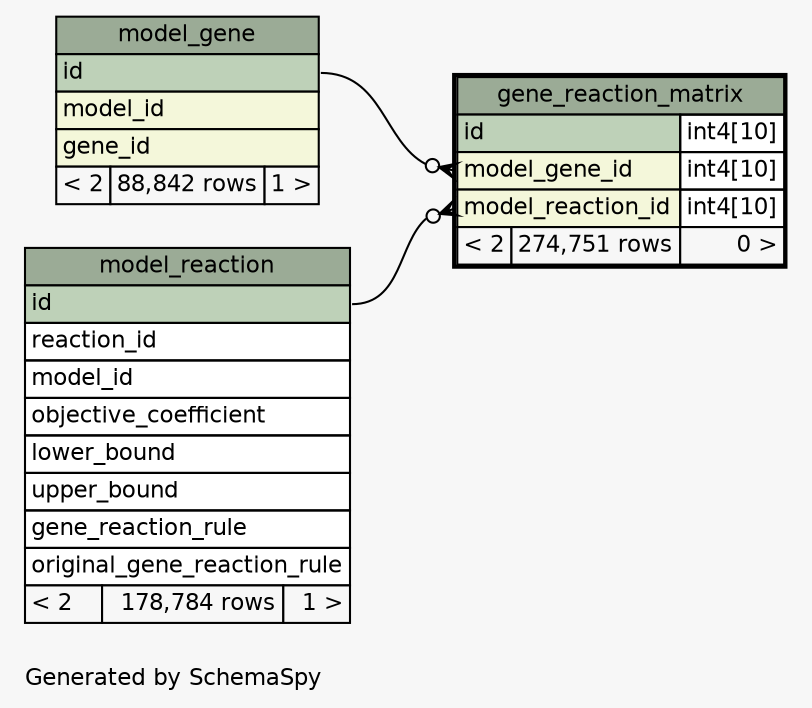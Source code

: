 // dot 2.38.0 on Mac OS X 10.10.3
// SchemaSpy rev 590
digraph "oneDegreeRelationshipsDiagram" {
  graph [
    rankdir="RL"
    bgcolor="#f7f7f7"
    label="\nGenerated by SchemaSpy"
    labeljust="l"
    nodesep="0.18"
    ranksep="0.46"
    fontname="Helvetica"
    fontsize="11"
  ];
  node [
    fontname="Helvetica"
    fontsize="11"
    shape="plaintext"
  ];
  edge [
    arrowsize="0.8"
  ];
  "gene_reaction_matrix":"model_gene_id":w -> "model_gene":"id":e [arrowhead=none dir=back arrowtail=crowodot];
  "gene_reaction_matrix":"model_reaction_id":w -> "model_reaction":"id":e [arrowhead=none dir=back arrowtail=crowodot];
  "gene_reaction_matrix" [
    label=<
    <TABLE BORDER="2" CELLBORDER="1" CELLSPACING="0" BGCOLOR="#ffffff">
      <TR><TD COLSPAN="3" BGCOLOR="#9bab96" ALIGN="CENTER">gene_reaction_matrix</TD></TR>
      <TR><TD PORT="id" COLSPAN="2" BGCOLOR="#bed1b8" ALIGN="LEFT">id</TD><TD PORT="id.type" ALIGN="LEFT">int4[10]</TD></TR>
      <TR><TD PORT="model_gene_id" COLSPAN="2" BGCOLOR="#f4f7da" ALIGN="LEFT">model_gene_id</TD><TD PORT="model_gene_id.type" ALIGN="LEFT">int4[10]</TD></TR>
      <TR><TD PORT="model_reaction_id" COLSPAN="2" BGCOLOR="#f4f7da" ALIGN="LEFT">model_reaction_id</TD><TD PORT="model_reaction_id.type" ALIGN="LEFT">int4[10]</TD></TR>
      <TR><TD ALIGN="LEFT" BGCOLOR="#f7f7f7">&lt; 2</TD><TD ALIGN="RIGHT" BGCOLOR="#f7f7f7">274,751 rows</TD><TD ALIGN="RIGHT" BGCOLOR="#f7f7f7">0 &gt;</TD></TR>
    </TABLE>>
    URL="gene_reaction_matrix.html"
    tooltip="gene_reaction_matrix"
  ];
  "model_gene" [
    label=<
    <TABLE BORDER="0" CELLBORDER="1" CELLSPACING="0" BGCOLOR="#ffffff">
      <TR><TD COLSPAN="3" BGCOLOR="#9bab96" ALIGN="CENTER">model_gene</TD></TR>
      <TR><TD PORT="id" COLSPAN="3" BGCOLOR="#bed1b8" ALIGN="LEFT">id</TD></TR>
      <TR><TD PORT="model_id" COLSPAN="3" BGCOLOR="#f4f7da" ALIGN="LEFT">model_id</TD></TR>
      <TR><TD PORT="gene_id" COLSPAN="3" BGCOLOR="#f4f7da" ALIGN="LEFT">gene_id</TD></TR>
      <TR><TD ALIGN="LEFT" BGCOLOR="#f7f7f7">&lt; 2</TD><TD ALIGN="RIGHT" BGCOLOR="#f7f7f7">88,842 rows</TD><TD ALIGN="RIGHT" BGCOLOR="#f7f7f7">1 &gt;</TD></TR>
    </TABLE>>
    URL="model_gene.html"
    tooltip="model_gene"
  ];
  "model_reaction" [
    label=<
    <TABLE BORDER="0" CELLBORDER="1" CELLSPACING="0" BGCOLOR="#ffffff">
      <TR><TD COLSPAN="3" BGCOLOR="#9bab96" ALIGN="CENTER">model_reaction</TD></TR>
      <TR><TD PORT="id" COLSPAN="3" BGCOLOR="#bed1b8" ALIGN="LEFT">id</TD></TR>
      <TR><TD PORT="reaction_id" COLSPAN="3" ALIGN="LEFT">reaction_id</TD></TR>
      <TR><TD PORT="model_id" COLSPAN="3" ALIGN="LEFT">model_id</TD></TR>
      <TR><TD PORT="objective_coefficient" COLSPAN="3" ALIGN="LEFT">objective_coefficient</TD></TR>
      <TR><TD PORT="lower_bound" COLSPAN="3" ALIGN="LEFT">lower_bound</TD></TR>
      <TR><TD PORT="upper_bound" COLSPAN="3" ALIGN="LEFT">upper_bound</TD></TR>
      <TR><TD PORT="gene_reaction_rule" COLSPAN="3" ALIGN="LEFT">gene_reaction_rule</TD></TR>
      <TR><TD PORT="original_gene_reaction_rule" COLSPAN="3" ALIGN="LEFT">original_gene_reaction_rule</TD></TR>
      <TR><TD ALIGN="LEFT" BGCOLOR="#f7f7f7">&lt; 2</TD><TD ALIGN="RIGHT" BGCOLOR="#f7f7f7">178,784 rows</TD><TD ALIGN="RIGHT" BGCOLOR="#f7f7f7">1 &gt;</TD></TR>
    </TABLE>>
    URL="model_reaction.html"
    tooltip="model_reaction"
  ];
}
